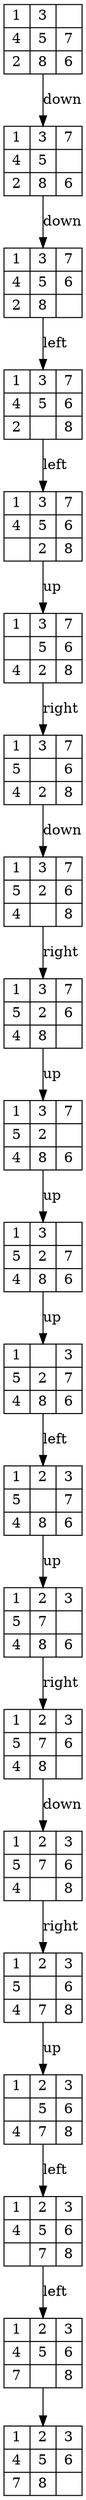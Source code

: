 digraph "IDS algorithm" {
	node [shape=record]
	0 [label="{1|4|2}|{3|5|8}|{ |7|6}"]
	1 [label="{1|4|2}|{3|5|8}|{7| |6}"]
	0 -> 1 [label=down]
	2 [label="{1|4|2}|{3|5|8}|{7|6| }"]
	1 -> 2 [label=down]
	3 [label="{1|4|2}|{3|5| }|{7|6|8}"]
	2 -> 3 [label=left]
	4 [label="{1|4| }|{3|5|2}|{7|6|8}"]
	3 -> 4 [label=left]
	5 [label="{1| |4}|{3|5|2}|{7|6|8}"]
	4 -> 5 [label=up]
	6 [label="{1|5|4}|{3| |2}|{7|6|8}"]
	5 -> 6 [label=right]
	7 [label="{1|5|4}|{3|2| }|{7|6|8}"]
	6 -> 7 [label=down]
	8 [label="{1|5|4}|{3|2|8}|{7|6| }"]
	7 -> 8 [label=right]
	9 [label="{1|5|4}|{3|2|8}|{7| |6}"]
	8 -> 9 [label=up]
	10 [label="{1|5|4}|{3|2|8}|{ |7|6}"]
	9 -> 10 [label=up]
	11 [label="{1|5|4}|{ |2|8}|{3|7|6}"]
	10 -> 11 [label=up]
	12 [label="{1|5|4}|{2| |8}|{3|7|6}"]
	11 -> 12 [label=left]
	13 [label="{1|5|4}|{2|7|8}|{3| |6}"]
	12 -> 13 [label=up]
	14 [label="{1|5|4}|{2|7|8}|{3|6| }"]
	13 -> 14 [label=right]
	15 [label="{1|5|4}|{2|7| }|{3|6|8}"]
	14 -> 15 [label=down]
	16 [label="{1|5|4}|{2| |7}|{3|6|8}"]
	15 -> 16 [label=right]
	17 [label="{1| |4}|{2|5|7}|{3|6|8}"]
	16 -> 17 [label=up]
	18 [label="{1|4| }|{2|5|7}|{3|6|8}"]
	17 -> 18 [label=left]
	19 [label="{1|4|7}|{2|5| }|{3|6|8}"]
	18 -> 19 [label=left]
	20 [label="{1|4|7}|{2|5|8}|{3|6| }"]
	19 -> 20
}
